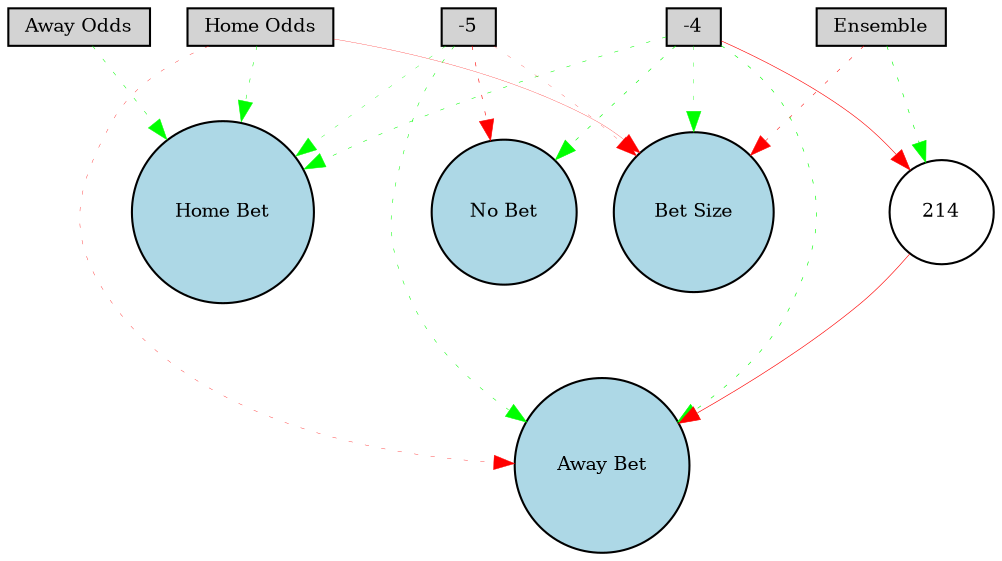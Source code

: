 digraph {
	node [fontsize=9 height=0.2 shape=circle width=0.2]
	"Home Odds" [fillcolor=lightgray shape=box style=filled]
	"Away Odds" [fillcolor=lightgray shape=box style=filled]
	Ensemble [fillcolor=lightgray shape=box style=filled]
	-4 [fillcolor=lightgray shape=box style=filled]
	-5 [fillcolor=lightgray shape=box style=filled]
	"Home Bet" [fillcolor=lightblue style=filled]
	"Away Bet" [fillcolor=lightblue style=filled]
	"No Bet" [fillcolor=lightblue style=filled]
	"Bet Size" [fillcolor=lightblue style=filled]
	214 [fillcolor=white style=filled]
	-5 -> "Home Bet" [color=green penwidth=0.1716324933351957 style=dotted]
	"Home Odds" -> "Away Bet" [color=red penwidth=0.1646728057387178 style=dotted]
	-5 -> "Away Bet" [color=green penwidth=0.24604209630192894 style=dotted]
	"Away Odds" -> "Home Bet" [color=green penwidth=0.2386804635470929 style=dotted]
	Ensemble -> "Bet Size" [color=red penwidth=0.251122452874278 style=dotted]
	"Home Odds" -> "Bet Size" [color=red penwidth=0.13012036288710616 style=solid]
	-4 -> 214 [color=red penwidth=0.28856686739757853 style=solid]
	-4 -> "Bet Size" [color=green penwidth=0.182502537868509 style=dotted]
	-5 -> "Bet Size" [color=red penwidth=0.11352963307802849 style=dotted]
	Ensemble -> 214 [color=green penwidth=0.30000000000000004 style=dotted]
	-4 -> "No Bet" [color=green penwidth=0.30000000000000004 style=dotted]
	-4 -> "Away Bet" [color=green penwidth=0.30000000000000004 style=dotted]
	-4 -> "Home Bet" [color=green penwidth=0.252294390503507 style=dotted]
	-5 -> "No Bet" [color=red penwidth=0.29068866539508886 style=dotted]
	214 -> "Away Bet" [color=red penwidth=0.30000000000000004 style=solid]
	"Home Odds" -> "Home Bet" [color=green penwidth=0.23758272572908612 style=dotted]
}
